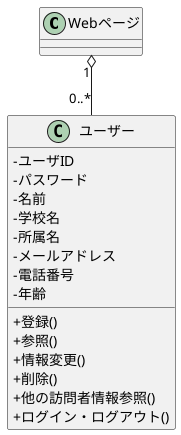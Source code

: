 @startuml 訪問者システムクラス図
skinparam classAttributeIconSize 0

class Webページ

class ユーザー {
  -ユーザID
  -パスワード
  -名前
  -学校名
  -所属名
  -メールアドレス
  -電話番号
  -年齢
  +登録()
  +参照()
  +情報変更()
  +削除()
  +他の訪問者情報参照()
  +ログイン・ログアウト()

}

Webページ "1" o-- "0..*" ユーザー

@enduml